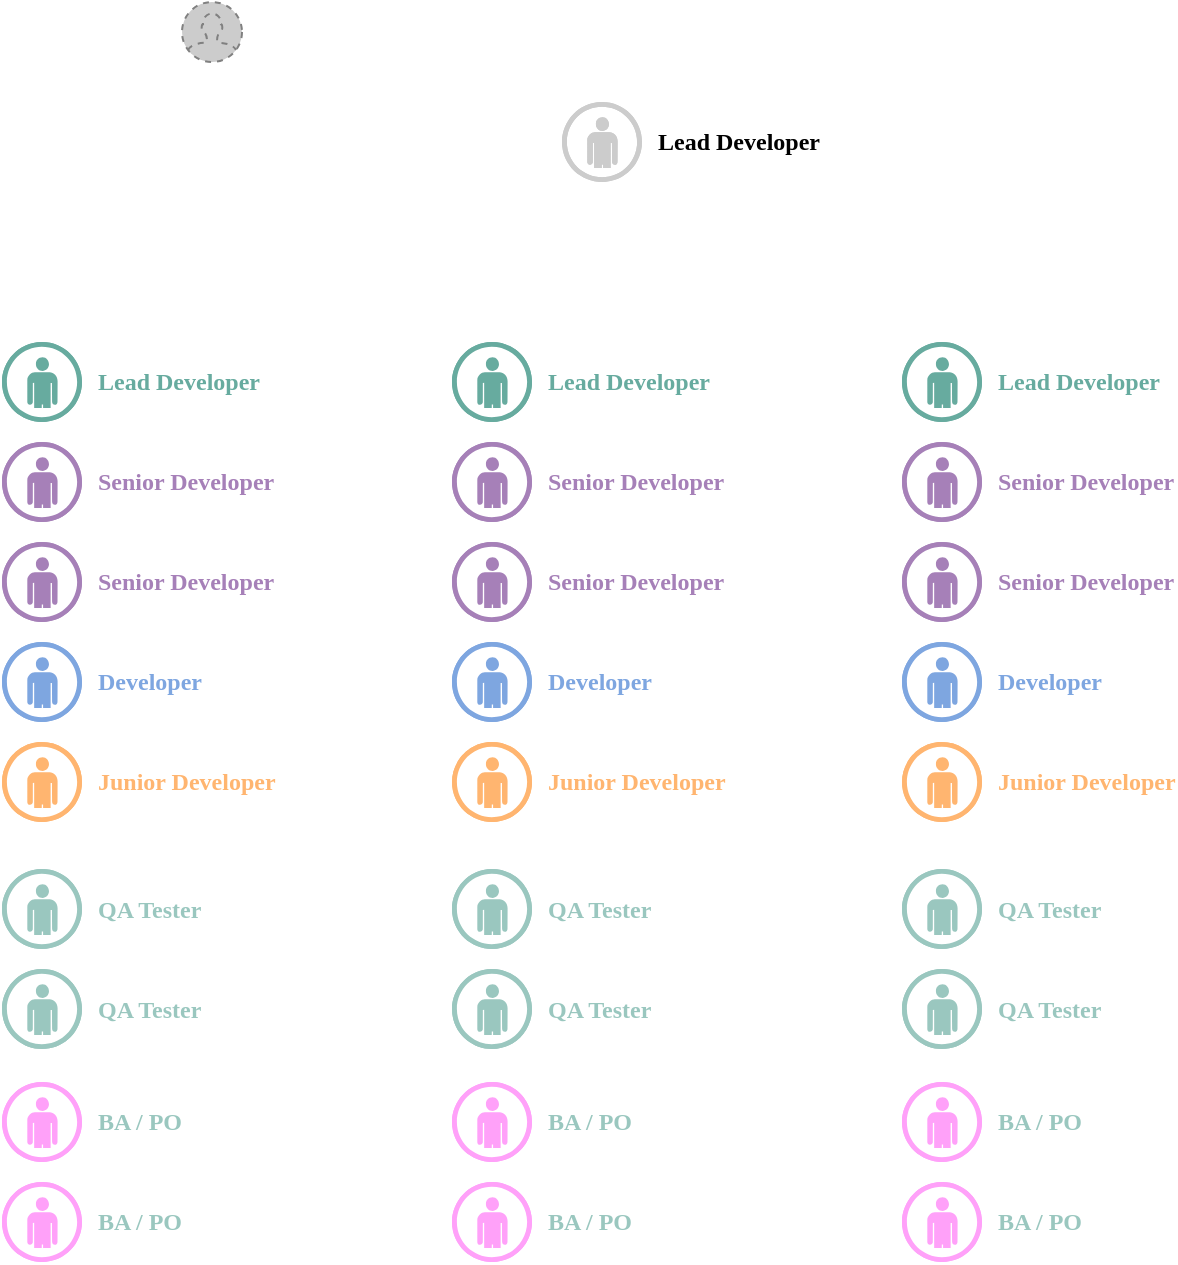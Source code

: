 <mxfile version="13.9.2" type="github" pages="2">
  <diagram id="OaKvePcjluUE4qMi1d3j" name="Page-1">
    <mxGraphModel dx="1422" dy="791" grid="1" gridSize="10" guides="1" tooltips="1" connect="1" arrows="1" fold="1" page="1" pageScale="1" pageWidth="1169" pageHeight="827" math="0" shadow="0">
      <root>
        <mxCell id="0" />
        <mxCell id="1" parent="0" />
        <mxCell id="kX25k0GwAJQY_nR9NhdA-38" value="" style="group" vertex="1" connectable="0" parent="1">
          <mxGeometry x="345" y="240" width="40" height="460" as="geometry" />
        </mxCell>
        <mxCell id="kX25k0GwAJQY_nR9NhdA-7" value="Senior Developer" style="verticalLabelPosition=middle;html=1;strokeColor=#ffffff;verticalAlign=middle;align=left;points=[[0,0.5,0],[0.125,0.25,0],[0.25,0,0],[0.5,0,0],[0.75,0,0],[0.875,0.25,0],[1,0.5,0],[0.875,0.75,0],[0.75,1,0],[0.5,1,0],[0.125,0.75,0]];pointerEvents=1;shape=mxgraph.cisco_safe.compositeIcon;bgIcon=ellipse;resIcon=mxgraph.cisco_safe.design.user;labelPosition=right;spacingRight=0;spacingLeft=6;fontFamily=Tahoma;fontStyle=1;fontColor=#A680B8;fillColor=#A680B8;" vertex="1" parent="kX25k0GwAJQY_nR9NhdA-38">
          <mxGeometry y="50" width="40" height="40" as="geometry" />
        </mxCell>
        <mxCell id="kX25k0GwAJQY_nR9NhdA-10" value="Senior Developer" style="verticalLabelPosition=middle;html=1;strokeColor=#ffffff;verticalAlign=middle;align=left;points=[[0,0.5,0],[0.125,0.25,0],[0.25,0,0],[0.5,0,0],[0.75,0,0],[0.875,0.25,0],[1,0.5,0],[0.875,0.75,0],[0.75,1,0],[0.5,1,0],[0.125,0.75,0]];pointerEvents=1;shape=mxgraph.cisco_safe.compositeIcon;bgIcon=ellipse;resIcon=mxgraph.cisco_safe.design.user;labelPosition=right;spacingRight=0;spacingLeft=6;fontFamily=Tahoma;fontStyle=1;fontColor=#A680B8;fillColor=#A680B8;" vertex="1" parent="kX25k0GwAJQY_nR9NhdA-38">
          <mxGeometry y="100" width="40" height="40" as="geometry" />
        </mxCell>
        <mxCell id="kX25k0GwAJQY_nR9NhdA-12" value="Lead Developer" style="verticalLabelPosition=middle;html=1;strokeColor=#ffffff;verticalAlign=middle;align=left;points=[[0,0.5,0],[0.125,0.25,0],[0.25,0,0],[0.5,0,0],[0.75,0,0],[0.875,0.25,0],[1,0.5,0],[0.875,0.75,0],[0.75,1,0],[0.5,1,0],[0.125,0.75,0]];pointerEvents=1;shape=mxgraph.cisco_safe.compositeIcon;bgIcon=ellipse;resIcon=mxgraph.cisco_safe.design.user;labelPosition=right;spacingRight=0;spacingLeft=6;fontFamily=Tahoma;fontStyle=1;fillColor=#67AB9F;fontColor=#67AB9F;" vertex="1" parent="kX25k0GwAJQY_nR9NhdA-38">
          <mxGeometry width="40" height="40" as="geometry" />
        </mxCell>
        <mxCell id="kX25k0GwAJQY_nR9NhdA-16" value="Developer" style="verticalLabelPosition=middle;html=1;strokeColor=#ffffff;verticalAlign=middle;align=left;points=[[0,0.5,0],[0.125,0.25,0],[0.25,0,0],[0.5,0,0],[0.75,0,0],[0.875,0.25,0],[1,0.5,0],[0.875,0.75,0],[0.75,1,0],[0.5,1,0],[0.125,0.75,0]];pointerEvents=1;shape=mxgraph.cisco_safe.compositeIcon;bgIcon=ellipse;resIcon=mxgraph.cisco_safe.design.user;labelPosition=right;spacingRight=0;spacingLeft=6;fontFamily=Tahoma;fontStyle=1;fillColor=#7EA6E0;fontColor=#7EA6E0;" vertex="1" parent="kX25k0GwAJQY_nR9NhdA-38">
          <mxGeometry y="150" width="40" height="40" as="geometry" />
        </mxCell>
        <mxCell id="kX25k0GwAJQY_nR9NhdA-20" value="Junior Developer" style="verticalLabelPosition=middle;html=1;strokeColor=#ffffff;verticalAlign=middle;align=left;points=[[0,0.5,0],[0.125,0.25,0],[0.25,0,0],[0.5,0,0],[0.75,0,0],[0.875,0.25,0],[1,0.5,0],[0.875,0.75,0],[0.75,1,0],[0.5,1,0],[0.125,0.75,0]];pointerEvents=1;shape=mxgraph.cisco_safe.compositeIcon;bgIcon=ellipse;resIcon=mxgraph.cisco_safe.design.user;labelPosition=right;spacingRight=0;spacingLeft=6;fontFamily=Tahoma;fontStyle=1;fillColor=#FFB570;fontColor=#FFB570;" vertex="1" parent="kX25k0GwAJQY_nR9NhdA-38">
          <mxGeometry y="200" width="40" height="40" as="geometry" />
        </mxCell>
        <mxCell id="kX25k0GwAJQY_nR9NhdA-23" value="QA Tester" style="verticalLabelPosition=middle;html=1;strokeColor=#ffffff;verticalAlign=middle;align=left;points=[[0,0.5,0],[0.125,0.25,0],[0.25,0,0],[0.5,0,0],[0.75,0,0],[0.875,0.25,0],[1,0.5,0],[0.875,0.75,0],[0.75,1,0],[0.5,1,0],[0.125,0.75,0]];pointerEvents=1;shape=mxgraph.cisco_safe.compositeIcon;bgIcon=ellipse;resIcon=mxgraph.cisco_safe.design.user;labelPosition=right;spacingRight=0;spacingLeft=6;fontFamily=Tahoma;fontStyle=1;fontColor=#9AC7BF;fillColor=#9AC7BF;" vertex="1" parent="kX25k0GwAJQY_nR9NhdA-38">
          <mxGeometry y="263.5" width="40" height="40" as="geometry" />
        </mxCell>
        <mxCell id="kX25k0GwAJQY_nR9NhdA-27" value="QA Tester" style="verticalLabelPosition=middle;html=1;strokeColor=#ffffff;verticalAlign=middle;align=left;points=[[0,0.5,0],[0.125,0.25,0],[0.25,0,0],[0.5,0,0],[0.75,0,0],[0.875,0.25,0],[1,0.5,0],[0.875,0.75,0],[0.75,1,0],[0.5,1,0],[0.125,0.75,0]];pointerEvents=1;shape=mxgraph.cisco_safe.compositeIcon;bgIcon=ellipse;resIcon=mxgraph.cisco_safe.design.user;labelPosition=right;spacingRight=0;spacingLeft=6;fontFamily=Tahoma;fontStyle=1;fontColor=#9AC7BF;fillColor=#9AC7BF;" vertex="1" parent="kX25k0GwAJQY_nR9NhdA-38">
          <mxGeometry y="313.5" width="40" height="40" as="geometry" />
        </mxCell>
        <mxCell id="kX25k0GwAJQY_nR9NhdA-33" value="BA / PO" style="verticalLabelPosition=middle;html=1;strokeColor=#ffffff;verticalAlign=middle;align=left;points=[[0,0.5,0],[0.125,0.25,0],[0.25,0,0],[0.5,0,0],[0.75,0,0],[0.875,0.25,0],[1,0.5,0],[0.875,0.75,0],[0.75,1,0],[0.5,1,0],[0.125,0.75,0]];pointerEvents=1;shape=mxgraph.cisco_safe.compositeIcon;bgIcon=ellipse;resIcon=mxgraph.cisco_safe.design.user;labelPosition=right;spacingRight=0;spacingLeft=6;fontFamily=Tahoma;fontStyle=1;fontColor=#9AC7BF;fillColor=#FFA1F9;" vertex="1" parent="kX25k0GwAJQY_nR9NhdA-38">
          <mxGeometry y="370" width="40" height="40" as="geometry" />
        </mxCell>
        <mxCell id="kX25k0GwAJQY_nR9NhdA-34" value="BA / PO" style="verticalLabelPosition=middle;html=1;strokeColor=#ffffff;verticalAlign=middle;align=left;points=[[0,0.5,0],[0.125,0.25,0],[0.25,0,0],[0.5,0,0],[0.75,0,0],[0.875,0.25,0],[1,0.5,0],[0.875,0.75,0],[0.75,1,0],[0.5,1,0],[0.125,0.75,0]];pointerEvents=1;shape=mxgraph.cisco_safe.compositeIcon;bgIcon=ellipse;resIcon=mxgraph.cisco_safe.design.user;labelPosition=right;spacingRight=0;spacingLeft=6;fontFamily=Tahoma;fontStyle=1;fontColor=#9AC7BF;fillColor=#FFA1F9;" vertex="1" parent="kX25k0GwAJQY_nR9NhdA-38">
          <mxGeometry y="420" width="40" height="40" as="geometry" />
        </mxCell>
        <mxCell id="kX25k0GwAJQY_nR9NhdA-39" value="" style="group" vertex="1" connectable="0" parent="1">
          <mxGeometry x="570" y="240" width="40" height="460" as="geometry" />
        </mxCell>
        <mxCell id="kX25k0GwAJQY_nR9NhdA-8" value="Senior Developer" style="verticalLabelPosition=middle;html=1;strokeColor=#ffffff;verticalAlign=middle;align=left;points=[[0,0.5,0],[0.125,0.25,0],[0.25,0,0],[0.5,0,0],[0.75,0,0],[0.875,0.25,0],[1,0.5,0],[0.875,0.75,0],[0.75,1,0],[0.5,1,0],[0.125,0.75,0]];pointerEvents=1;shape=mxgraph.cisco_safe.compositeIcon;bgIcon=ellipse;resIcon=mxgraph.cisco_safe.design.user;labelPosition=right;spacingRight=0;spacingLeft=6;fontFamily=Tahoma;fontStyle=1;fontColor=#A680B8;fillColor=#A680B8;" vertex="1" parent="kX25k0GwAJQY_nR9NhdA-39">
          <mxGeometry y="50" width="40" height="40" as="geometry" />
        </mxCell>
        <mxCell id="kX25k0GwAJQY_nR9NhdA-11" value="Senior Developer" style="verticalLabelPosition=middle;html=1;strokeColor=#ffffff;verticalAlign=middle;align=left;points=[[0,0.5,0],[0.125,0.25,0],[0.25,0,0],[0.5,0,0],[0.75,0,0],[0.875,0.25,0],[1,0.5,0],[0.875,0.75,0],[0.75,1,0],[0.5,1,0],[0.125,0.75,0]];pointerEvents=1;shape=mxgraph.cisco_safe.compositeIcon;bgIcon=ellipse;resIcon=mxgraph.cisco_safe.design.user;labelPosition=right;spacingRight=0;spacingLeft=6;fontFamily=Tahoma;fontStyle=1;fontColor=#A680B8;fillColor=#A680B8;" vertex="1" parent="kX25k0GwAJQY_nR9NhdA-39">
          <mxGeometry y="100" width="40" height="40" as="geometry" />
        </mxCell>
        <mxCell id="kX25k0GwAJQY_nR9NhdA-14" value="Lead Developer" style="verticalLabelPosition=middle;html=1;strokeColor=#ffffff;verticalAlign=middle;align=left;points=[[0,0.5,0],[0.125,0.25,0],[0.25,0,0],[0.5,0,0],[0.75,0,0],[0.875,0.25,0],[1,0.5,0],[0.875,0.75,0],[0.75,1,0],[0.5,1,0],[0.125,0.75,0]];pointerEvents=1;shape=mxgraph.cisco_safe.compositeIcon;bgIcon=ellipse;resIcon=mxgraph.cisco_safe.design.user;labelPosition=right;spacingRight=0;spacingLeft=6;fontFamily=Tahoma;fontStyle=1;fillColor=#67AB9F;fontColor=#67AB9F;" vertex="1" parent="kX25k0GwAJQY_nR9NhdA-39">
          <mxGeometry width="40" height="40" as="geometry" />
        </mxCell>
        <mxCell id="kX25k0GwAJQY_nR9NhdA-17" value="Developer" style="verticalLabelPosition=middle;html=1;strokeColor=#ffffff;verticalAlign=middle;align=left;points=[[0,0.5,0],[0.125,0.25,0],[0.25,0,0],[0.5,0,0],[0.75,0,0],[0.875,0.25,0],[1,0.5,0],[0.875,0.75,0],[0.75,1,0],[0.5,1,0],[0.125,0.75,0]];pointerEvents=1;shape=mxgraph.cisco_safe.compositeIcon;bgIcon=ellipse;resIcon=mxgraph.cisco_safe.design.user;labelPosition=right;spacingRight=0;spacingLeft=6;fontFamily=Tahoma;fontStyle=1;fillColor=#7EA6E0;fontColor=#7EA6E0;" vertex="1" parent="kX25k0GwAJQY_nR9NhdA-39">
          <mxGeometry y="150" width="40" height="40" as="geometry" />
        </mxCell>
        <mxCell id="kX25k0GwAJQY_nR9NhdA-21" value="Junior Developer" style="verticalLabelPosition=middle;html=1;strokeColor=#ffffff;verticalAlign=middle;align=left;points=[[0,0.5,0],[0.125,0.25,0],[0.25,0,0],[0.5,0,0],[0.75,0,0],[0.875,0.25,0],[1,0.5,0],[0.875,0.75,0],[0.75,1,0],[0.5,1,0],[0.125,0.75,0]];pointerEvents=1;shape=mxgraph.cisco_safe.compositeIcon;bgIcon=ellipse;resIcon=mxgraph.cisco_safe.design.user;labelPosition=right;spacingRight=0;spacingLeft=6;fontFamily=Tahoma;fontStyle=1;fillColor=#FFB570;fontColor=#FFB570;" vertex="1" parent="kX25k0GwAJQY_nR9NhdA-39">
          <mxGeometry y="200" width="40" height="40" as="geometry" />
        </mxCell>
        <mxCell id="kX25k0GwAJQY_nR9NhdA-28" value="QA Tester" style="verticalLabelPosition=middle;html=1;strokeColor=#ffffff;verticalAlign=middle;align=left;points=[[0,0.5,0],[0.125,0.25,0],[0.25,0,0],[0.5,0,0],[0.75,0,0],[0.875,0.25,0],[1,0.5,0],[0.875,0.75,0],[0.75,1,0],[0.5,1,0],[0.125,0.75,0]];pointerEvents=1;shape=mxgraph.cisco_safe.compositeIcon;bgIcon=ellipse;resIcon=mxgraph.cisco_safe.design.user;labelPosition=right;spacingRight=0;spacingLeft=6;fontFamily=Tahoma;fontStyle=1;fontColor=#9AC7BF;fillColor=#9AC7BF;" vertex="1" parent="kX25k0GwAJQY_nR9NhdA-39">
          <mxGeometry y="263.5" width="40" height="40" as="geometry" />
        </mxCell>
        <mxCell id="kX25k0GwAJQY_nR9NhdA-29" value="QA Tester" style="verticalLabelPosition=middle;html=1;strokeColor=#ffffff;verticalAlign=middle;align=left;points=[[0,0.5,0],[0.125,0.25,0],[0.25,0,0],[0.5,0,0],[0.75,0,0],[0.875,0.25,0],[1,0.5,0],[0.875,0.75,0],[0.75,1,0],[0.5,1,0],[0.125,0.75,0]];pointerEvents=1;shape=mxgraph.cisco_safe.compositeIcon;bgIcon=ellipse;resIcon=mxgraph.cisco_safe.design.user;labelPosition=right;spacingRight=0;spacingLeft=6;fontFamily=Tahoma;fontStyle=1;fontColor=#9AC7BF;fillColor=#9AC7BF;" vertex="1" parent="kX25k0GwAJQY_nR9NhdA-39">
          <mxGeometry y="313.5" width="40" height="40" as="geometry" />
        </mxCell>
        <mxCell id="kX25k0GwAJQY_nR9NhdA-35" value="BA / PO" style="verticalLabelPosition=middle;html=1;strokeColor=#ffffff;verticalAlign=middle;align=left;points=[[0,0.5,0],[0.125,0.25,0],[0.25,0,0],[0.5,0,0],[0.75,0,0],[0.875,0.25,0],[1,0.5,0],[0.875,0.75,0],[0.75,1,0],[0.5,1,0],[0.125,0.75,0]];pointerEvents=1;shape=mxgraph.cisco_safe.compositeIcon;bgIcon=ellipse;resIcon=mxgraph.cisco_safe.design.user;labelPosition=right;spacingRight=0;spacingLeft=6;fontFamily=Tahoma;fontStyle=1;fontColor=#9AC7BF;fillColor=#FFA1F9;" vertex="1" parent="kX25k0GwAJQY_nR9NhdA-39">
          <mxGeometry y="370" width="40" height="40" as="geometry" />
        </mxCell>
        <mxCell id="kX25k0GwAJQY_nR9NhdA-36" value="BA / PO" style="verticalLabelPosition=middle;html=1;strokeColor=#ffffff;verticalAlign=middle;align=left;points=[[0,0.5,0],[0.125,0.25,0],[0.25,0,0],[0.5,0,0],[0.75,0,0],[0.875,0.25,0],[1,0.5,0],[0.875,0.75,0],[0.75,1,0],[0.5,1,0],[0.125,0.75,0]];pointerEvents=1;shape=mxgraph.cisco_safe.compositeIcon;bgIcon=ellipse;resIcon=mxgraph.cisco_safe.design.user;labelPosition=right;spacingRight=0;spacingLeft=6;fontFamily=Tahoma;fontStyle=1;fontColor=#9AC7BF;fillColor=#FFA1F9;" vertex="1" parent="kX25k0GwAJQY_nR9NhdA-39">
          <mxGeometry y="420" width="40" height="40" as="geometry" />
        </mxCell>
        <mxCell id="kX25k0GwAJQY_nR9NhdA-40" value="Lead Developer" style="verticalLabelPosition=middle;html=1;verticalAlign=middle;align=left;points=[[0,0.5,0],[0.125,0.25,0],[0.25,0,0],[0.5,0,0],[0.75,0,0],[0.875,0.25,0],[1,0.5,0],[0.875,0.75,0],[0.75,1,0],[0.5,1,0],[0.125,0.75,0]];pointerEvents=1;shape=mxgraph.cisco_safe.compositeIcon;bgIcon=ellipse;resIcon=mxgraph.cisco_safe.design.user;labelPosition=right;spacingRight=0;spacingLeft=6;fontFamily=Tahoma;fontStyle=1;strokeWidth=6;strokeColor=none;fillColor=#CCCCCC;shadow=0;sketch=0;" vertex="1" parent="1">
          <mxGeometry x="400" y="120" width="40" height="40" as="geometry" />
        </mxCell>
        <mxCell id="kX25k0GwAJQY_nR9NhdA-42" value="" style="html=1;verticalLabelPosition=bottom;align=center;labelBackgroundColor=#ffffff;verticalAlign=top;strokeWidth=1;shadow=0;dashed=1;shape=mxgraph.ios7.icons.user;sketch=0;fontFamily=Tahoma;fontColor=#9AC7BF;fillColor=#CCCCCC;strokeColor=#808080;" vertex="1" parent="1">
          <mxGeometry x="210" y="70" width="30" height="30" as="geometry" />
        </mxCell>
        <mxCell id="kX25k0GwAJQY_nR9NhdA-6" value="Senior Developer" style="verticalLabelPosition=middle;html=1;strokeColor=#ffffff;verticalAlign=middle;align=left;points=[[0,0.5,0],[0.125,0.25,0],[0.25,0,0],[0.5,0,0],[0.75,0,0],[0.875,0.25,0],[1,0.5,0],[0.875,0.75,0],[0.75,1,0],[0.5,1,0],[0.125,0.75,0]];pointerEvents=1;shape=mxgraph.cisco_safe.compositeIcon;bgIcon=ellipse;resIcon=mxgraph.cisco_safe.design.user;labelPosition=right;spacingRight=0;spacingLeft=6;fontFamily=Tahoma;fontStyle=1;fontColor=#A680B8;fillColor=#A680B8;" vertex="1" parent="1">
          <mxGeometry x="120" y="290" width="40" height="40" as="geometry" />
        </mxCell>
        <mxCell id="kX25k0GwAJQY_nR9NhdA-9" value="Senior Developer" style="verticalLabelPosition=middle;html=1;strokeColor=#ffffff;verticalAlign=middle;align=left;points=[[0,0.5,0],[0.125,0.25,0],[0.25,0,0],[0.5,0,0],[0.75,0,0],[0.875,0.25,0],[1,0.5,0],[0.875,0.75,0],[0.75,1,0],[0.5,1,0],[0.125,0.75,0]];pointerEvents=1;shape=mxgraph.cisco_safe.compositeIcon;bgIcon=ellipse;resIcon=mxgraph.cisco_safe.design.user;labelPosition=right;spacingRight=0;spacingLeft=6;fontFamily=Tahoma;fontStyle=1;fontColor=#A680B8;fillColor=#A680B8;" vertex="1" parent="1">
          <mxGeometry x="120" y="340" width="40" height="40" as="geometry" />
        </mxCell>
        <mxCell id="kX25k0GwAJQY_nR9NhdA-13" value="Lead Developer" style="verticalLabelPosition=middle;html=1;strokeColor=#ffffff;verticalAlign=middle;align=left;points=[[0,0.5,0],[0.125,0.25,0],[0.25,0,0],[0.5,0,0],[0.75,0,0],[0.875,0.25,0],[1,0.5,0],[0.875,0.75,0],[0.75,1,0],[0.5,1,0],[0.125,0.75,0]];pointerEvents=1;shape=mxgraph.cisco_safe.compositeIcon;bgIcon=ellipse;resIcon=mxgraph.cisco_safe.design.user;labelPosition=right;spacingRight=0;spacingLeft=6;fontFamily=Tahoma;fontStyle=1;fillColor=#67AB9F;fontColor=#67AB9F;" vertex="1" parent="1">
          <mxGeometry x="120" y="240" width="40" height="40" as="geometry" />
        </mxCell>
        <mxCell id="kX25k0GwAJQY_nR9NhdA-15" value="Developer" style="verticalLabelPosition=middle;html=1;strokeColor=#ffffff;verticalAlign=middle;align=left;points=[[0,0.5,0],[0.125,0.25,0],[0.25,0,0],[0.5,0,0],[0.75,0,0],[0.875,0.25,0],[1,0.5,0],[0.875,0.75,0],[0.75,1,0],[0.5,1,0],[0.125,0.75,0]];pointerEvents=1;shape=mxgraph.cisco_safe.compositeIcon;bgIcon=ellipse;resIcon=mxgraph.cisco_safe.design.user;labelPosition=right;spacingRight=0;spacingLeft=6;fontFamily=Tahoma;fontStyle=1;fillColor=#7EA6E0;fontColor=#7EA6E0;" vertex="1" parent="1">
          <mxGeometry x="120" y="390" width="40" height="40" as="geometry" />
        </mxCell>
        <mxCell id="kX25k0GwAJQY_nR9NhdA-19" value="Junior Developer" style="verticalLabelPosition=middle;html=1;strokeColor=#ffffff;verticalAlign=middle;align=left;points=[[0,0.5,0],[0.125,0.25,0],[0.25,0,0],[0.5,0,0],[0.75,0,0],[0.875,0.25,0],[1,0.5,0],[0.875,0.75,0],[0.75,1,0],[0.5,1,0],[0.125,0.75,0]];pointerEvents=1;shape=mxgraph.cisco_safe.compositeIcon;bgIcon=ellipse;resIcon=mxgraph.cisco_safe.design.user;labelPosition=right;spacingRight=0;spacingLeft=6;fontFamily=Tahoma;fontStyle=1;fillColor=#FFB570;fontColor=#FFB570;" vertex="1" parent="1">
          <mxGeometry x="120" y="440" width="40" height="40" as="geometry" />
        </mxCell>
        <mxCell id="kX25k0GwAJQY_nR9NhdA-25" value="QA Tester" style="verticalLabelPosition=middle;html=1;strokeColor=#ffffff;verticalAlign=middle;align=left;points=[[0,0.5,0],[0.125,0.25,0],[0.25,0,0],[0.5,0,0],[0.75,0,0],[0.875,0.25,0],[1,0.5,0],[0.875,0.75,0],[0.75,1,0],[0.5,1,0],[0.125,0.75,0]];pointerEvents=1;shape=mxgraph.cisco_safe.compositeIcon;bgIcon=ellipse;resIcon=mxgraph.cisco_safe.design.user;labelPosition=right;spacingRight=0;spacingLeft=6;fontFamily=Tahoma;fontStyle=1;fontColor=#9AC7BF;fillColor=#9AC7BF;" vertex="1" parent="1">
          <mxGeometry x="120" y="553.5" width="40" height="40" as="geometry" />
        </mxCell>
        <mxCell id="kX25k0GwAJQY_nR9NhdA-26" value="QA Tester" style="verticalLabelPosition=middle;html=1;strokeColor=#ffffff;verticalAlign=middle;align=left;points=[[0,0.5,0],[0.125,0.25,0],[0.25,0,0],[0.5,0,0],[0.75,0,0],[0.875,0.25,0],[1,0.5,0],[0.875,0.75,0],[0.75,1,0],[0.5,1,0],[0.125,0.75,0]];pointerEvents=1;shape=mxgraph.cisco_safe.compositeIcon;bgIcon=ellipse;resIcon=mxgraph.cisco_safe.design.user;labelPosition=right;spacingRight=0;spacingLeft=6;fontFamily=Tahoma;fontStyle=1;fontColor=#9AC7BF;fillColor=#9AC7BF;" vertex="1" parent="1">
          <mxGeometry x="120" y="503.5" width="40" height="40" as="geometry" />
        </mxCell>
        <mxCell id="kX25k0GwAJQY_nR9NhdA-30" value="BA / PO" style="verticalLabelPosition=middle;html=1;strokeColor=#ffffff;verticalAlign=middle;align=left;points=[[0,0.5,0],[0.125,0.25,0],[0.25,0,0],[0.5,0,0],[0.75,0,0],[0.875,0.25,0],[1,0.5,0],[0.875,0.75,0],[0.75,1,0],[0.5,1,0],[0.125,0.75,0]];pointerEvents=1;shape=mxgraph.cisco_safe.compositeIcon;bgIcon=ellipse;resIcon=mxgraph.cisco_safe.design.user;labelPosition=right;spacingRight=0;spacingLeft=6;fontFamily=Tahoma;fontStyle=1;fontColor=#9AC7BF;fillColor=#FFA1F9;" vertex="1" parent="1">
          <mxGeometry x="120" y="660" width="40" height="40" as="geometry" />
        </mxCell>
        <mxCell id="kX25k0GwAJQY_nR9NhdA-32" value="BA / PO" style="verticalLabelPosition=middle;html=1;strokeColor=#ffffff;verticalAlign=middle;align=left;points=[[0,0.5,0],[0.125,0.25,0],[0.25,0,0],[0.5,0,0],[0.75,0,0],[0.875,0.25,0],[1,0.5,0],[0.875,0.75,0],[0.75,1,0],[0.5,1,0],[0.125,0.75,0]];pointerEvents=1;shape=mxgraph.cisco_safe.compositeIcon;bgIcon=ellipse;resIcon=mxgraph.cisco_safe.design.user;labelPosition=right;spacingRight=0;spacingLeft=6;fontFamily=Tahoma;fontStyle=1;fontColor=#9AC7BF;fillColor=#FFA1F9;" vertex="1" parent="1">
          <mxGeometry x="120" y="610" width="40" height="40" as="geometry" />
        </mxCell>
      </root>
    </mxGraphModel>
  </diagram>
  <diagram id="QUM7zOMbQDfSrEBJR_sk" name="Page-2">
    <mxGraphModel dx="1422" dy="791" grid="1" gridSize="10" guides="1" tooltips="1" connect="1" arrows="1" fold="1" page="1" pageScale="1" pageWidth="1169" pageHeight="827" math="0" shadow="0">
      <root>
        <mxCell id="fpjcjgLgDtPUs5ZrYoEw-0" />
        <mxCell id="fpjcjgLgDtPUs5ZrYoEw-1" parent="fpjcjgLgDtPUs5ZrYoEw-0" />
        <mxCell id="h0qsAyo7-9YAvkQ20JkE-21" value="" style="group" vertex="1" connectable="0" parent="fpjcjgLgDtPUs5ZrYoEw-1">
          <mxGeometry x="730" y="280" width="380" height="410" as="geometry" />
        </mxCell>
        <mxCell id="h0qsAyo7-9YAvkQ20JkE-43" value="" style="rounded=1;whiteSpace=wrap;html=1;shadow=0;dashed=1;labelBackgroundColor=none;sketch=0;strokeWidth=2;fontFamily=Tahoma;arcSize=18;fillColor=none;labelPosition=right;verticalLabelPosition=middle;align=left;verticalAlign=top;fontColor=#808080;fontStyle=1;spacing=2;horizontal=0;strokeColor=#A680B8;" vertex="1" parent="h0qsAyo7-9YAvkQ20JkE-21">
          <mxGeometry x="-650" y="370" width="970" height="90" as="geometry" />
        </mxCell>
        <mxCell id="h0qsAyo7-9YAvkQ20JkE-22" value="Lead Developer" style="html=1;verticalLabelPosition=middle;align=left;labelBackgroundColor=none;verticalAlign=middle;strokeWidth=2;shadow=0;dashed=0;shape=mxgraph.ios7.icons.user;sketch=0;fontFamily=Tahoma;strokeColor=#67AB9F;labelPosition=right;fontStyle=1;fontColor=#67AB9F;spacingLeft=6;" vertex="1" parent="h0qsAyo7-9YAvkQ20JkE-21">
          <mxGeometry x="-30" y="50" width="30" height="30" as="geometry" />
        </mxCell>
        <mxCell id="h0qsAyo7-9YAvkQ20JkE-23" value="Senior Developer" style="html=1;verticalLabelPosition=middle;align=left;labelBackgroundColor=none;verticalAlign=middle;strokeWidth=2;shadow=0;dashed=0;shape=mxgraph.ios7.icons.user;sketch=0;fontFamily=Tahoma;labelPosition=right;fontStyle=1;spacingLeft=6;fontColor=#A680B8;strokeColor=#A680B8;" vertex="1" parent="h0qsAyo7-9YAvkQ20JkE-21">
          <mxGeometry x="-30" y="90" width="30" height="30" as="geometry" />
        </mxCell>
        <mxCell id="h0qsAyo7-9YAvkQ20JkE-24" value="Senior Developer" style="html=1;verticalLabelPosition=middle;align=left;labelBackgroundColor=none;verticalAlign=middle;strokeWidth=2;shadow=0;dashed=0;shape=mxgraph.ios7.icons.user;sketch=0;fontFamily=Tahoma;labelPosition=right;fontStyle=1;spacingLeft=6;fontColor=#A680B8;strokeColor=#A680B8;" vertex="1" parent="h0qsAyo7-9YAvkQ20JkE-21">
          <mxGeometry x="-30" y="130" width="30" height="30" as="geometry" />
        </mxCell>
        <mxCell id="h0qsAyo7-9YAvkQ20JkE-25" value="Developer" style="html=1;verticalLabelPosition=middle;align=left;labelBackgroundColor=none;verticalAlign=middle;strokeWidth=2;shadow=0;dashed=0;shape=mxgraph.ios7.icons.user;sketch=0;fontFamily=Tahoma;labelPosition=right;fontStyle=1;spacingLeft=6;strokeColor=#7EA6E0;fontColor=#7EA6E0;" vertex="1" parent="h0qsAyo7-9YAvkQ20JkE-21">
          <mxGeometry x="-30" y="170" width="30" height="30" as="geometry" />
        </mxCell>
        <mxCell id="h0qsAyo7-9YAvkQ20JkE-26" value="Junior Developer" style="html=1;verticalLabelPosition=middle;align=left;labelBackgroundColor=none;verticalAlign=middle;strokeWidth=2;shadow=0;dashed=0;shape=mxgraph.ios7.icons.user;sketch=0;fontFamily=Tahoma;labelPosition=right;fontStyle=1;spacingLeft=6;fontColor=#FFB570;strokeColor=#FFB570;" vertex="1" parent="h0qsAyo7-9YAvkQ20JkE-21">
          <mxGeometry x="-30" y="210" width="30" height="30" as="geometry" />
        </mxCell>
        <mxCell id="h0qsAyo7-9YAvkQ20JkE-27" value="&lt;div&gt;QA Tester&lt;/div&gt;" style="html=1;verticalLabelPosition=middle;align=left;labelBackgroundColor=none;verticalAlign=middle;strokeWidth=2;shadow=0;dashed=0;shape=mxgraph.ios7.icons.user;sketch=0;fontFamily=Tahoma;labelPosition=right;fontStyle=1;spacingLeft=6;strokeColor=#9AC7BF;fontColor=#9AC7BF;" vertex="1" parent="h0qsAyo7-9YAvkQ20JkE-21">
          <mxGeometry x="-30" y="280" width="30" height="30" as="geometry" />
        </mxCell>
        <mxCell id="h0qsAyo7-9YAvkQ20JkE-28" value="&lt;div&gt;QA Tester&lt;/div&gt;" style="html=1;verticalLabelPosition=middle;align=left;labelBackgroundColor=none;verticalAlign=middle;strokeWidth=2;shadow=0;dashed=0;shape=mxgraph.ios7.icons.user;sketch=0;fontFamily=Tahoma;labelPosition=right;fontStyle=1;spacingLeft=6;strokeColor=#9AC7BF;fontColor=#9AC7BF;" vertex="1" parent="h0qsAyo7-9YAvkQ20JkE-21">
          <mxGeometry x="-30" y="320" width="30" height="30" as="geometry" />
        </mxCell>
        <mxCell id="h0qsAyo7-9YAvkQ20JkE-29" value="BA/PO" style="html=1;verticalLabelPosition=middle;align=left;labelBackgroundColor=none;verticalAlign=middle;strokeWidth=2;shadow=0;dashed=0;shape=mxgraph.ios7.icons.user;sketch=0;fontFamily=Tahoma;labelPosition=right;fontStyle=1;spacingLeft=6;strokeColor=#FFA1F9;fontColor=#FFA1F9;" vertex="1" parent="h0qsAyo7-9YAvkQ20JkE-21">
          <mxGeometry x="-30" y="380" width="30" height="30" as="geometry" />
        </mxCell>
        <mxCell id="h0qsAyo7-9YAvkQ20JkE-30" value="BA/PO" style="html=1;verticalLabelPosition=middle;align=left;labelBackgroundColor=none;verticalAlign=middle;strokeWidth=2;shadow=0;dashed=0;shape=mxgraph.ios7.icons.user;sketch=0;fontFamily=Tahoma;labelPosition=right;fontStyle=1;spacingLeft=6;strokeColor=#FFA1F9;fontColor=#FFA1F9;" vertex="1" parent="h0qsAyo7-9YAvkQ20JkE-21">
          <mxGeometry x="-30" y="420" width="30" height="30" as="geometry" />
        </mxCell>
        <mxCell id="h0qsAyo7-9YAvkQ20JkE-33" value="Dev Team 3" style="rounded=1;whiteSpace=wrap;html=1;shadow=0;dashed=1;labelBackgroundColor=none;sketch=0;strokeWidth=1;fontFamily=Tahoma;arcSize=18;strokeColor=#808080;fillColor=none;labelPosition=center;verticalLabelPosition=top;align=center;verticalAlign=bottom;fontColor=#808080;fontStyle=1;spacing=2;" vertex="1" parent="h0qsAyo7-9YAvkQ20JkE-21">
          <mxGeometry x="-50" y="40" width="190" height="210" as="geometry" />
        </mxCell>
        <mxCell id="h0qsAyo7-9YAvkQ20JkE-10" value="" style="group;verticalAlign=top;horizontal=1;" vertex="1" connectable="0" parent="fpjcjgLgDtPUs5ZrYoEw-1">
          <mxGeometry x="130" y="280" width="1030" height="480" as="geometry" />
        </mxCell>
        <mxCell id="h0qsAyo7-9YAvkQ20JkE-56" value="Development Management Team (?)" style="rounded=1;whiteSpace=wrap;html=1;shadow=0;dashed=1;labelBackgroundColor=none;sketch=0;strokeWidth=1;fontFamily=Tahoma;arcSize=18;labelPosition=center;verticalLabelPosition=top;align=center;verticalAlign=bottom;fontColor=#808080;fontStyle=1;spacing=2;horizontal=1;fillColor=none;strokeColor=#808080;" vertex="1" parent="h0qsAyo7-9YAvkQ20JkE-10">
          <mxGeometry x="800" y="20" width="210" height="190" as="geometry" />
        </mxCell>
        <mxCell id="h0qsAyo7-9YAvkQ20JkE-34" value="" style="rounded=1;whiteSpace=wrap;html=1;shadow=0;dashed=1;labelBackgroundColor=none;sketch=0;strokeWidth=2;fontFamily=Tahoma;arcSize=18;labelPosition=right;verticalLabelPosition=middle;align=left;verticalAlign=top;fontColor=#808080;fontStyle=1;spacing=2;horizontal=0;fillColor=none;strokeColor=#9AC7BF;" vertex="1" parent="h0qsAyo7-9YAvkQ20JkE-10">
          <mxGeometry x="-50" y="270" width="970" height="90" as="geometry" />
        </mxCell>
        <mxCell id="h0qsAyo7-9YAvkQ20JkE-0" value="Lead Developer" style="html=1;verticalLabelPosition=middle;align=left;labelBackgroundColor=none;verticalAlign=middle;strokeWidth=2;shadow=0;dashed=0;shape=mxgraph.ios7.icons.user;sketch=0;fontFamily=Tahoma;strokeColor=#67AB9F;labelPosition=right;fontStyle=1;fontColor=#67AB9F;spacingLeft=6;" vertex="1" parent="h0qsAyo7-9YAvkQ20JkE-10">
          <mxGeometry x="-30" y="50" width="30" height="30" as="geometry" />
        </mxCell>
        <mxCell id="h0qsAyo7-9YAvkQ20JkE-1" value="Senior Developer" style="html=1;verticalLabelPosition=middle;align=left;labelBackgroundColor=none;verticalAlign=middle;strokeWidth=2;shadow=0;dashed=0;shape=mxgraph.ios7.icons.user;sketch=0;fontFamily=Tahoma;labelPosition=right;fontStyle=1;spacingLeft=6;fontColor=#A680B8;strokeColor=#A680B8;" vertex="1" parent="h0qsAyo7-9YAvkQ20JkE-10">
          <mxGeometry x="-30" y="90" width="30" height="30" as="geometry" />
        </mxCell>
        <mxCell id="h0qsAyo7-9YAvkQ20JkE-2" value="Senior Developer" style="html=1;verticalLabelPosition=middle;align=left;labelBackgroundColor=none;verticalAlign=middle;strokeWidth=2;shadow=0;dashed=0;shape=mxgraph.ios7.icons.user;sketch=0;fontFamily=Tahoma;labelPosition=right;fontStyle=1;spacingLeft=6;fontColor=#A680B8;strokeColor=#A680B8;" vertex="1" parent="h0qsAyo7-9YAvkQ20JkE-10">
          <mxGeometry x="-30" y="130" width="30" height="30" as="geometry" />
        </mxCell>
        <mxCell id="h0qsAyo7-9YAvkQ20JkE-3" value="Developer" style="html=1;verticalLabelPosition=middle;align=left;labelBackgroundColor=none;verticalAlign=middle;strokeWidth=2;shadow=0;dashed=0;shape=mxgraph.ios7.icons.user;sketch=0;fontFamily=Tahoma;labelPosition=right;fontStyle=1;spacingLeft=6;strokeColor=#7EA6E0;fontColor=#7EA6E0;" vertex="1" parent="h0qsAyo7-9YAvkQ20JkE-10">
          <mxGeometry x="-30" y="170" width="30" height="30" as="geometry" />
        </mxCell>
        <mxCell id="h0qsAyo7-9YAvkQ20JkE-4" value="Junior Developer" style="html=1;verticalLabelPosition=middle;align=left;labelBackgroundColor=none;verticalAlign=middle;strokeWidth=2;shadow=0;dashed=0;shape=mxgraph.ios7.icons.user;sketch=0;fontFamily=Tahoma;labelPosition=right;fontStyle=1;spacingLeft=6;fontColor=#FFB570;strokeColor=#FFB570;" vertex="1" parent="h0qsAyo7-9YAvkQ20JkE-10">
          <mxGeometry x="-30" y="210" width="30" height="30" as="geometry" />
        </mxCell>
        <mxCell id="h0qsAyo7-9YAvkQ20JkE-5" value="&lt;div&gt;QA Tester&lt;/div&gt;" style="html=1;verticalLabelPosition=middle;align=left;labelBackgroundColor=none;verticalAlign=middle;strokeWidth=2;shadow=0;dashed=0;shape=mxgraph.ios7.icons.user;sketch=0;fontFamily=Tahoma;labelPosition=right;fontStyle=1;spacingLeft=6;strokeColor=#9AC7BF;fontColor=#9AC7BF;" vertex="1" parent="h0qsAyo7-9YAvkQ20JkE-10">
          <mxGeometry x="-30" y="280" width="30" height="30" as="geometry" />
        </mxCell>
        <mxCell id="h0qsAyo7-9YAvkQ20JkE-6" value="&lt;div&gt;QA Tester&lt;/div&gt;" style="html=1;verticalLabelPosition=middle;align=left;labelBackgroundColor=none;verticalAlign=middle;strokeWidth=2;shadow=0;dashed=0;shape=mxgraph.ios7.icons.user;sketch=0;fontFamily=Tahoma;labelPosition=right;fontStyle=1;spacingLeft=6;strokeColor=#9AC7BF;fontColor=#9AC7BF;" vertex="1" parent="h0qsAyo7-9YAvkQ20JkE-10">
          <mxGeometry x="-30" y="320" width="30" height="30" as="geometry" />
        </mxCell>
        <mxCell id="h0qsAyo7-9YAvkQ20JkE-7" value="BA/PO" style="html=1;verticalLabelPosition=middle;align=left;labelBackgroundColor=none;verticalAlign=middle;strokeWidth=2;shadow=0;dashed=0;shape=mxgraph.ios7.icons.user;sketch=0;fontFamily=Tahoma;labelPosition=right;fontStyle=1;spacingLeft=6;strokeColor=#FFA1F9;fontColor=#FFA1F9;" vertex="1" parent="h0qsAyo7-9YAvkQ20JkE-10">
          <mxGeometry x="-30" y="380" width="30" height="30" as="geometry" />
        </mxCell>
        <mxCell id="h0qsAyo7-9YAvkQ20JkE-8" value="BA/PO" style="html=1;verticalLabelPosition=middle;align=left;labelBackgroundColor=none;verticalAlign=middle;strokeWidth=2;shadow=0;dashed=0;shape=mxgraph.ios7.icons.user;sketch=0;fontFamily=Tahoma;labelPosition=right;fontStyle=1;spacingLeft=6;strokeColor=#FFA1F9;fontColor=#FFA1F9;" vertex="1" parent="h0qsAyo7-9YAvkQ20JkE-10">
          <mxGeometry x="-30" y="420" width="30" height="30" as="geometry" />
        </mxCell>
        <mxCell id="h0qsAyo7-9YAvkQ20JkE-31" value="Dev Team 1" style="rounded=1;whiteSpace=wrap;html=1;shadow=0;dashed=1;labelBackgroundColor=none;sketch=0;strokeWidth=1;fontFamily=Tahoma;arcSize=18;strokeColor=#808080;fillColor=none;labelPosition=center;verticalLabelPosition=top;align=center;verticalAlign=bottom;fontColor=#808080;fontStyle=1;spacing=2;" vertex="1" parent="h0qsAyo7-9YAvkQ20JkE-10">
          <mxGeometry x="-50" y="40" width="190" height="210" as="geometry" />
        </mxCell>
        <mxCell id="h0qsAyo7-9YAvkQ20JkE-41" value="QA Lead" style="html=1;verticalLabelPosition=middle;align=left;labelBackgroundColor=none;verticalAlign=middle;strokeWidth=2;shadow=0;dashed=0;shape=mxgraph.ios7.icons.user;sketch=0;fontFamily=Tahoma;labelPosition=right;fontStyle=1;spacingLeft=6;strokeColor=#97D077;fontColor=#97D077;" vertex="1" parent="h0qsAyo7-9YAvkQ20JkE-10">
          <mxGeometry x="790" y="300" width="30" height="30" as="geometry" />
        </mxCell>
        <mxCell id="h0qsAyo7-9YAvkQ20JkE-42" value="BA/PO Lead" style="html=1;verticalLabelPosition=middle;align=left;labelBackgroundColor=none;verticalAlign=middle;strokeWidth=2;shadow=0;dashed=0;shape=mxgraph.ios7.icons.user;sketch=0;fontFamily=Tahoma;labelPosition=right;fontStyle=1;spacingLeft=6;fontColor=#F19C99;strokeColor=#F19C99;" vertex="1" parent="h0qsAyo7-9YAvkQ20JkE-10">
          <mxGeometry x="790" y="400" width="30" height="30" as="geometry" />
        </mxCell>
        <mxCell id="h0qsAyo7-9YAvkQ20JkE-45" value="&lt;div&gt;Engineering Team 2&lt;/div&gt;" style="rounded=1;whiteSpace=wrap;html=1;shadow=0;dashed=1;labelBackgroundColor=none;sketch=0;strokeWidth=2;fontFamily=Tahoma;arcSize=18;fillColor=none;labelPosition=center;verticalLabelPosition=top;align=center;verticalAlign=bottom;fontStyle=1;spacing=2;spacingTop=0;spacingBottom=6;fontColor=#0066CC;strokeColor=#0066CC;" vertex="1" parent="h0qsAyo7-9YAvkQ20JkE-10">
          <mxGeometry x="220" y="10" width="250" height="470" as="geometry" />
        </mxCell>
        <mxCell id="h0qsAyo7-9YAvkQ20JkE-47" value="Engineering Team 3" style="rounded=1;whiteSpace=wrap;html=1;shadow=0;dashed=1;labelBackgroundColor=none;sketch=0;strokeWidth=2;fontFamily=Tahoma;arcSize=18;fillColor=none;labelPosition=center;verticalLabelPosition=top;align=center;verticalAlign=bottom;fontStyle=1;spacing=2;spacingTop=0;spacingBottom=6;fontColor=#0066CC;strokeColor=#0066CC;" vertex="1" parent="h0qsAyo7-9YAvkQ20JkE-10">
          <mxGeometry x="520" y="10" width="250" height="470" as="geometry" />
        </mxCell>
        <mxCell id="h0qsAyo7-9YAvkQ20JkE-49" value="&lt;div&gt;Development&lt;/div&gt;&lt;div&gt;Manager&lt;/div&gt;" style="html=1;verticalLabelPosition=middle;align=left;labelBackgroundColor=none;verticalAlign=middle;strokeWidth=1;shadow=0;dashed=1;shape=mxgraph.ios7.icons.user;sketch=0;fontFamily=Tahoma;labelPosition=right;fontStyle=1;spacingLeft=6;strokeColor=#808080;fontColor=#808080;" vertex="1" parent="h0qsAyo7-9YAvkQ20JkE-10">
          <mxGeometry x="870" y="130" width="30" height="30" as="geometry" />
        </mxCell>
        <mxCell id="h0qsAyo7-9YAvkQ20JkE-50" value="&lt;div&gt;Development&lt;/div&gt;&lt;div&gt;Manager&lt;/div&gt;" style="html=1;verticalLabelPosition=middle;align=left;labelBackgroundColor=none;verticalAlign=middle;strokeWidth=1;shadow=0;dashed=1;shape=mxgraph.ios7.icons.user;sketch=0;fontFamily=Tahoma;labelPosition=right;fontStyle=1;spacingLeft=6;strokeColor=#808080;fontColor=#808080;" vertex="1" parent="h0qsAyo7-9YAvkQ20JkE-10">
          <mxGeometry x="870" y="90" width="30" height="30" as="geometry" />
        </mxCell>
        <mxCell id="h0qsAyo7-9YAvkQ20JkE-53" value="" style="edgeStyle=orthogonalEdgeStyle;rounded=0;orthogonalLoop=1;jettySize=auto;html=1;fontFamily=Tahoma;fontColor=#808080;dashed=1;strokeColor=#808080;" edge="1" parent="h0qsAyo7-9YAvkQ20JkE-10" source="h0qsAyo7-9YAvkQ20JkE-51" target="h0qsAyo7-9YAvkQ20JkE-49">
          <mxGeometry x="930" y="300" as="geometry">
            <Array as="points">
              <mxPoint x="835" y="145" />
            </Array>
          </mxGeometry>
        </mxCell>
        <mxCell id="h0qsAyo7-9YAvkQ20JkE-57" style="edgeStyle=orthogonalEdgeStyle;rounded=0;orthogonalLoop=1;jettySize=auto;html=1;entryX=-0.067;entryY=0.533;entryDx=0;entryDy=0;entryPerimeter=0;dashed=1;strokeColor=#808080;fontFamily=Tahoma;fontColor=#808080;" edge="1" parent="h0qsAyo7-9YAvkQ20JkE-10" source="h0qsAyo7-9YAvkQ20JkE-51" target="h0qsAyo7-9YAvkQ20JkE-50">
          <mxGeometry x="930" y="300" as="geometry">
            <Array as="points">
              <mxPoint x="835" y="106" />
            </Array>
          </mxGeometry>
        </mxCell>
        <mxCell id="h0qsAyo7-9YAvkQ20JkE-51" value="&lt;div&gt;Development&lt;/div&gt;&lt;div&gt;Manager&lt;/div&gt;" style="html=1;verticalLabelPosition=middle;align=left;labelBackgroundColor=none;verticalAlign=middle;strokeWidth=1;shadow=0;dashed=1;shape=mxgraph.ios7.icons.user;sketch=0;fontFamily=Tahoma;labelPosition=right;fontStyle=1;spacingLeft=6;strokeColor=#808080;fontColor=#808080;" vertex="1" parent="h0qsAyo7-9YAvkQ20JkE-10">
          <mxGeometry x="820" y="40" width="30" height="30" as="geometry" />
        </mxCell>
        <mxCell id="h0qsAyo7-9YAvkQ20JkE-48" value="&lt;div&gt;Development&lt;/div&gt;&lt;div&gt;Manager&lt;/div&gt;" style="html=1;verticalLabelPosition=middle;align=left;labelBackgroundColor=none;verticalAlign=middle;strokeWidth=1;shadow=0;dashed=1;shape=mxgraph.ios7.icons.user;sketch=0;fontFamily=Tahoma;labelPosition=right;fontStyle=1;spacingLeft=6;strokeColor=#808080;fontColor=#808080;" vertex="1" parent="h0qsAyo7-9YAvkQ20JkE-10">
          <mxGeometry x="870" y="170" width="30" height="30" as="geometry" />
        </mxCell>
        <mxCell id="h0qsAyo7-9YAvkQ20JkE-58" style="edgeStyle=orthogonalEdgeStyle;rounded=0;orthogonalLoop=1;jettySize=auto;html=1;entryX=0.033;entryY=0.533;entryDx=0;entryDy=0;entryPerimeter=0;dashed=1;strokeColor=#808080;fontFamily=Tahoma;fontColor=#808080;" edge="1" parent="h0qsAyo7-9YAvkQ20JkE-10" source="h0qsAyo7-9YAvkQ20JkE-51" target="h0qsAyo7-9YAvkQ20JkE-48">
          <mxGeometry x="930" y="300" as="geometry">
            <Array as="points">
              <mxPoint x="835" y="186" />
            </Array>
          </mxGeometry>
        </mxCell>
        <mxCell id="h0qsAyo7-9YAvkQ20JkE-11" value="" style="group" vertex="1" connectable="0" parent="fpjcjgLgDtPUs5ZrYoEw-1">
          <mxGeometry x="400" y="330" width="30" height="400" as="geometry" />
        </mxCell>
        <mxCell id="h0qsAyo7-9YAvkQ20JkE-12" value="Lead Developer" style="html=1;verticalLabelPosition=middle;align=left;labelBackgroundColor=none;verticalAlign=middle;strokeWidth=2;shadow=0;dashed=0;shape=mxgraph.ios7.icons.user;sketch=0;fontFamily=Tahoma;strokeColor=#67AB9F;labelPosition=right;fontStyle=1;fontColor=#67AB9F;spacingLeft=6;" vertex="1" parent="h0qsAyo7-9YAvkQ20JkE-11">
          <mxGeometry width="30" height="30" as="geometry" />
        </mxCell>
        <mxCell id="h0qsAyo7-9YAvkQ20JkE-13" value="Senior Developer" style="html=1;verticalLabelPosition=middle;align=left;labelBackgroundColor=none;verticalAlign=middle;strokeWidth=2;shadow=0;dashed=0;shape=mxgraph.ios7.icons.user;sketch=0;fontFamily=Tahoma;labelPosition=right;fontStyle=1;spacingLeft=6;fontColor=#A680B8;strokeColor=#A680B8;" vertex="1" parent="h0qsAyo7-9YAvkQ20JkE-11">
          <mxGeometry y="40" width="30" height="30" as="geometry" />
        </mxCell>
        <mxCell id="h0qsAyo7-9YAvkQ20JkE-14" value="Senior Developer" style="html=1;verticalLabelPosition=middle;align=left;labelBackgroundColor=none;verticalAlign=middle;strokeWidth=2;shadow=0;dashed=0;shape=mxgraph.ios7.icons.user;sketch=0;fontFamily=Tahoma;labelPosition=right;fontStyle=1;spacingLeft=6;fontColor=#A680B8;strokeColor=#A680B8;" vertex="1" parent="h0qsAyo7-9YAvkQ20JkE-11">
          <mxGeometry y="80" width="30" height="30" as="geometry" />
        </mxCell>
        <mxCell id="h0qsAyo7-9YAvkQ20JkE-15" value="Developer" style="html=1;verticalLabelPosition=middle;align=left;labelBackgroundColor=none;verticalAlign=middle;strokeWidth=2;shadow=0;dashed=0;shape=mxgraph.ios7.icons.user;sketch=0;fontFamily=Tahoma;labelPosition=right;fontStyle=1;spacingLeft=6;strokeColor=#7EA6E0;fontColor=#7EA6E0;" vertex="1" parent="h0qsAyo7-9YAvkQ20JkE-11">
          <mxGeometry y="120" width="30" height="30" as="geometry" />
        </mxCell>
        <mxCell id="h0qsAyo7-9YAvkQ20JkE-16" value="Junior Developer" style="html=1;verticalLabelPosition=middle;align=left;labelBackgroundColor=none;verticalAlign=middle;strokeWidth=2;shadow=0;dashed=0;shape=mxgraph.ios7.icons.user;sketch=0;fontFamily=Tahoma;labelPosition=right;fontStyle=1;spacingLeft=6;fontColor=#FFB570;strokeColor=#FFB570;" vertex="1" parent="h0qsAyo7-9YAvkQ20JkE-11">
          <mxGeometry y="160" width="30" height="30" as="geometry" />
        </mxCell>
        <mxCell id="h0qsAyo7-9YAvkQ20JkE-17" value="&lt;div&gt;QA Tester&lt;/div&gt;" style="html=1;verticalLabelPosition=middle;align=left;labelBackgroundColor=none;verticalAlign=middle;strokeWidth=2;shadow=0;dashed=0;shape=mxgraph.ios7.icons.user;sketch=0;fontFamily=Tahoma;labelPosition=right;fontStyle=1;spacingLeft=6;strokeColor=#9AC7BF;fontColor=#9AC7BF;" vertex="1" parent="h0qsAyo7-9YAvkQ20JkE-11">
          <mxGeometry y="230" width="30" height="30" as="geometry" />
        </mxCell>
        <mxCell id="h0qsAyo7-9YAvkQ20JkE-18" value="&lt;div&gt;QA Tester&lt;/div&gt;" style="html=1;verticalLabelPosition=middle;align=left;labelBackgroundColor=none;verticalAlign=middle;strokeWidth=2;shadow=0;dashed=0;shape=mxgraph.ios7.icons.user;sketch=0;fontFamily=Tahoma;labelPosition=right;fontStyle=1;spacingLeft=6;strokeColor=#9AC7BF;fontColor=#9AC7BF;" vertex="1" parent="h0qsAyo7-9YAvkQ20JkE-11">
          <mxGeometry y="270" width="30" height="30" as="geometry" />
        </mxCell>
        <mxCell id="h0qsAyo7-9YAvkQ20JkE-19" value="BA/PO" style="html=1;verticalLabelPosition=middle;align=left;labelBackgroundColor=none;verticalAlign=middle;strokeWidth=2;shadow=0;dashed=0;shape=mxgraph.ios7.icons.user;sketch=0;fontFamily=Tahoma;labelPosition=right;fontStyle=1;spacingLeft=6;strokeColor=#FFA1F9;fontColor=#FFA1F9;" vertex="1" parent="h0qsAyo7-9YAvkQ20JkE-11">
          <mxGeometry y="330" width="30" height="30" as="geometry" />
        </mxCell>
        <mxCell id="h0qsAyo7-9YAvkQ20JkE-20" value="BA/PO" style="html=1;verticalLabelPosition=middle;align=left;labelBackgroundColor=none;verticalAlign=middle;strokeWidth=2;shadow=0;dashed=0;shape=mxgraph.ios7.icons.user;sketch=0;fontFamily=Tahoma;labelPosition=right;fontStyle=1;spacingLeft=6;strokeColor=#FFA1F9;fontColor=#FFA1F9;" vertex="1" parent="h0qsAyo7-9YAvkQ20JkE-11">
          <mxGeometry y="370" width="30" height="30" as="geometry" />
        </mxCell>
        <mxCell id="h0qsAyo7-9YAvkQ20JkE-32" value="Dev Team 2" style="rounded=1;whiteSpace=wrap;html=1;shadow=0;dashed=1;labelBackgroundColor=none;sketch=0;strokeWidth=1;fontFamily=Tahoma;arcSize=18;strokeColor=#808080;fillColor=none;labelPosition=center;verticalLabelPosition=top;align=center;verticalAlign=bottom;fontColor=#808080;fontStyle=1;spacing=2;" vertex="1" parent="fpjcjgLgDtPUs5ZrYoEw-1">
          <mxGeometry x="380" y="320" width="190" height="210" as="geometry" />
        </mxCell>
        <mxCell id="h0qsAyo7-9YAvkQ20JkE-44" value="Engineering Team 1" style="rounded=1;whiteSpace=wrap;html=1;shadow=0;dashed=1;labelBackgroundColor=none;sketch=0;strokeWidth=2;fontFamily=Tahoma;arcSize=18;fillColor=none;labelPosition=center;verticalLabelPosition=top;align=center;verticalAlign=bottom;fontStyle=1;spacing=2;spacingTop=0;spacingBottom=6;fontColor=#0066CC;strokeColor=#0066CC;" vertex="1" parent="fpjcjgLgDtPUs5ZrYoEw-1">
          <mxGeometry x="50" y="290" width="250" height="470" as="geometry" />
        </mxCell>
        <mxCell id="h0qsAyo7-9YAvkQ20JkE-69" value="" style="group" vertex="1" connectable="0" parent="fpjcjgLgDtPUs5ZrYoEw-1">
          <mxGeometry x="400" y="60" width="175" height="530" as="geometry" />
        </mxCell>
        <mxCell id="h0qsAyo7-9YAvkQ20JkE-73" value="Architecture Team" style="rounded=1;whiteSpace=wrap;html=1;shadow=0;dashed=1;labelBackgroundColor=none;sketch=0;strokeWidth=2;fontFamily=Tahoma;arcSize=18;fillColor=none;labelPosition=center;verticalLabelPosition=top;align=center;verticalAlign=bottom;fontStyle=1;spacing=2;spacingTop=0;spacingBottom=6;strokeColor=#CC0000;fontColor=#CC0000;" vertex="1" parent="h0qsAyo7-9YAvkQ20JkE-69">
          <mxGeometry x="-25" y="20" width="200" height="150" as="geometry" />
        </mxCell>
        <mxCell id="h0qsAyo7-9YAvkQ20JkE-76" value="" style="group" vertex="1" connectable="0" parent="h0qsAyo7-9YAvkQ20JkE-69">
          <mxGeometry x="-5" y="40" width="30" height="110" as="geometry" />
        </mxCell>
        <mxCell id="h0qsAyo7-9YAvkQ20JkE-9" value="Technical Architect" style="html=1;verticalLabelPosition=middle;align=left;labelBackgroundColor=none;verticalAlign=middle;strokeWidth=2;shadow=0;dashed=0;shape=mxgraph.ios7.icons.user;sketch=0;fontFamily=Tahoma;labelPosition=right;fontStyle=1;spacingLeft=6;strokeColor=#CC0000;fontColor=#CC0000;" vertex="1" parent="h0qsAyo7-9YAvkQ20JkE-76">
          <mxGeometry width="30" height="30" as="geometry" />
        </mxCell>
        <mxCell id="h0qsAyo7-9YAvkQ20JkE-64" value="Technical Architect" style="html=1;verticalLabelPosition=middle;align=left;labelBackgroundColor=none;verticalAlign=middle;strokeWidth=2;shadow=0;dashed=0;shape=mxgraph.ios7.icons.user;sketch=0;fontFamily=Tahoma;labelPosition=right;fontStyle=1;spacingLeft=6;strokeColor=#CC0000;fontColor=#CC0000;" vertex="1" parent="h0qsAyo7-9YAvkQ20JkE-76">
          <mxGeometry y="40" width="30" height="30" as="geometry" />
        </mxCell>
        <mxCell id="h0qsAyo7-9YAvkQ20JkE-65" value="Technical Architect" style="html=1;verticalLabelPosition=middle;align=left;labelBackgroundColor=none;verticalAlign=middle;strokeWidth=1;shadow=0;dashed=1;shape=mxgraph.ios7.icons.user;sketch=0;fontFamily=Tahoma;labelPosition=right;fontStyle=1;spacingLeft=6;strokeColor=#808080;fontColor=#808080;" vertex="1" parent="h0qsAyo7-9YAvkQ20JkE-76">
          <mxGeometry y="80" width="30" height="30" as="geometry" />
        </mxCell>
        <mxCell id="h0qsAyo7-9YAvkQ20JkE-72" value="" style="group" vertex="1" connectable="0" parent="fpjcjgLgDtPUs5ZrYoEw-1">
          <mxGeometry x="90" y="80" width="170" height="150" as="geometry" />
        </mxCell>
        <mxCell id="h0qsAyo7-9YAvkQ20JkE-68" value="" style="group" vertex="1" connectable="0" parent="h0qsAyo7-9YAvkQ20JkE-72">
          <mxGeometry x="20" y="20" width="30" height="110" as="geometry" />
        </mxCell>
        <mxCell id="h0qsAyo7-9YAvkQ20JkE-60" value="Scrum Master" style="html=1;verticalLabelPosition=middle;align=left;labelBackgroundColor=none;verticalAlign=middle;strokeWidth=2;shadow=0;dashed=0;shape=mxgraph.ios7.icons.user;sketch=0;fontFamily=Tahoma;labelPosition=right;fontStyle=1;spacingLeft=6;fillColor=#FFFFFF;fontColor=#CC6600;strokeColor=#CC6600;" vertex="1" parent="h0qsAyo7-9YAvkQ20JkE-68">
          <mxGeometry width="30" height="30" as="geometry" />
        </mxCell>
        <mxCell id="h0qsAyo7-9YAvkQ20JkE-62" value="Scrum Master" style="html=1;verticalLabelPosition=middle;align=left;labelBackgroundColor=none;verticalAlign=middle;strokeWidth=2;shadow=0;dashed=0;shape=mxgraph.ios7.icons.user;sketch=0;fontFamily=Tahoma;labelPosition=right;fontStyle=1;spacingLeft=6;fillColor=#FFFFFF;fontColor=#CC6600;strokeColor=#CC6600;" vertex="1" parent="h0qsAyo7-9YAvkQ20JkE-68">
          <mxGeometry y="40" width="30" height="30" as="geometry" />
        </mxCell>
        <mxCell id="h0qsAyo7-9YAvkQ20JkE-63" value="Scrum Master" style="html=1;verticalLabelPosition=middle;align=left;labelBackgroundColor=none;verticalAlign=middle;strokeWidth=1;shadow=0;dashed=1;shape=mxgraph.ios7.icons.user;sketch=0;fontFamily=Tahoma;labelPosition=right;fontStyle=1;spacingLeft=6;fillColor=#FFFFFF;strokeColor=#808080;fontColor=#808080;" vertex="1" parent="h0qsAyo7-9YAvkQ20JkE-68">
          <mxGeometry y="80" width="30" height="30" as="geometry" />
        </mxCell>
        <mxCell id="h0qsAyo7-9YAvkQ20JkE-71" value="Scrum Team" style="rounded=1;whiteSpace=wrap;html=1;shadow=0;dashed=1;labelBackgroundColor=none;sketch=0;strokeWidth=2;fontFamily=Tahoma;arcSize=18;fillColor=none;labelPosition=center;verticalLabelPosition=top;align=center;verticalAlign=bottom;fontStyle=1;spacing=2;spacingTop=0;spacingBottom=6;fontColor=#CC6600;strokeColor=#CC6600;" vertex="1" parent="h0qsAyo7-9YAvkQ20JkE-72">
          <mxGeometry width="170" height="150" as="geometry" />
        </mxCell>
        <mxCell id="h0qsAyo7-9YAvkQ20JkE-75" value="" style="group" vertex="1" connectable="0" parent="fpjcjgLgDtPUs5ZrYoEw-1">
          <mxGeometry x="685" y="70" width="180" height="150" as="geometry" />
        </mxCell>
        <mxCell id="h0qsAyo7-9YAvkQ20JkE-70" value="" style="group" vertex="1" connectable="0" parent="h0qsAyo7-9YAvkQ20JkE-75">
          <mxGeometry x="20" y="20" width="30" height="110" as="geometry" />
        </mxCell>
        <mxCell id="h0qsAyo7-9YAvkQ20JkE-61" value="Product Owner" style="html=1;verticalLabelPosition=middle;align=left;labelBackgroundColor=none;verticalAlign=middle;strokeWidth=2;shadow=0;dashed=0;shape=mxgraph.ios7.icons.user;sketch=0;fontFamily=Tahoma;labelPosition=right;fontStyle=1;spacingLeft=6;strokeColor=#3399FF;fontColor=#3399FF;" vertex="1" parent="h0qsAyo7-9YAvkQ20JkE-70">
          <mxGeometry width="30" height="30" as="geometry" />
        </mxCell>
        <mxCell id="h0qsAyo7-9YAvkQ20JkE-66" value="Product Owner" style="html=1;verticalLabelPosition=middle;align=left;labelBackgroundColor=none;verticalAlign=middle;strokeWidth=1;shadow=0;dashed=1;shape=mxgraph.ios7.icons.user;sketch=0;fontFamily=Tahoma;labelPosition=right;fontStyle=1;spacingLeft=6;strokeColor=#808080;fontColor=#808080;" vertex="1" parent="h0qsAyo7-9YAvkQ20JkE-70">
          <mxGeometry y="40" width="30" height="30" as="geometry" />
        </mxCell>
        <mxCell id="h0qsAyo7-9YAvkQ20JkE-67" value="Product Owner" style="html=1;verticalLabelPosition=middle;align=left;labelBackgroundColor=none;verticalAlign=middle;strokeWidth=1;shadow=0;dashed=1;shape=mxgraph.ios7.icons.user;sketch=0;fontFamily=Tahoma;labelPosition=right;fontStyle=1;spacingLeft=6;strokeColor=#808080;fontColor=#808080;" vertex="1" parent="h0qsAyo7-9YAvkQ20JkE-70">
          <mxGeometry y="80" width="30" height="30" as="geometry" />
        </mxCell>
        <mxCell id="h0qsAyo7-9YAvkQ20JkE-74" value="Product Owner/s" style="rounded=1;whiteSpace=wrap;html=1;shadow=0;dashed=1;labelBackgroundColor=none;sketch=0;strokeWidth=2;fontFamily=Tahoma;arcSize=18;fillColor=none;labelPosition=center;verticalLabelPosition=top;align=center;verticalAlign=bottom;fontStyle=1;spacing=2;spacingTop=0;spacingBottom=6;fontColor=#3399FF;strokeColor=#3399FF;" vertex="1" parent="h0qsAyo7-9YAvkQ20JkE-75">
          <mxGeometry width="180" height="150" as="geometry" />
        </mxCell>
      </root>
    </mxGraphModel>
  </diagram>
</mxfile>
